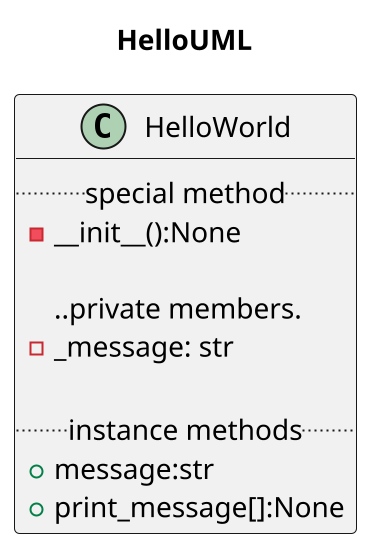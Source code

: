 @startuml
scale 2
title HelloUML

class HelloWorld{
    .. special method ..
    - __init__():None

    ..private members.
    - _message: str

    ..instance methods..
    + message:str
    + print_message[]:None
}


@enduml